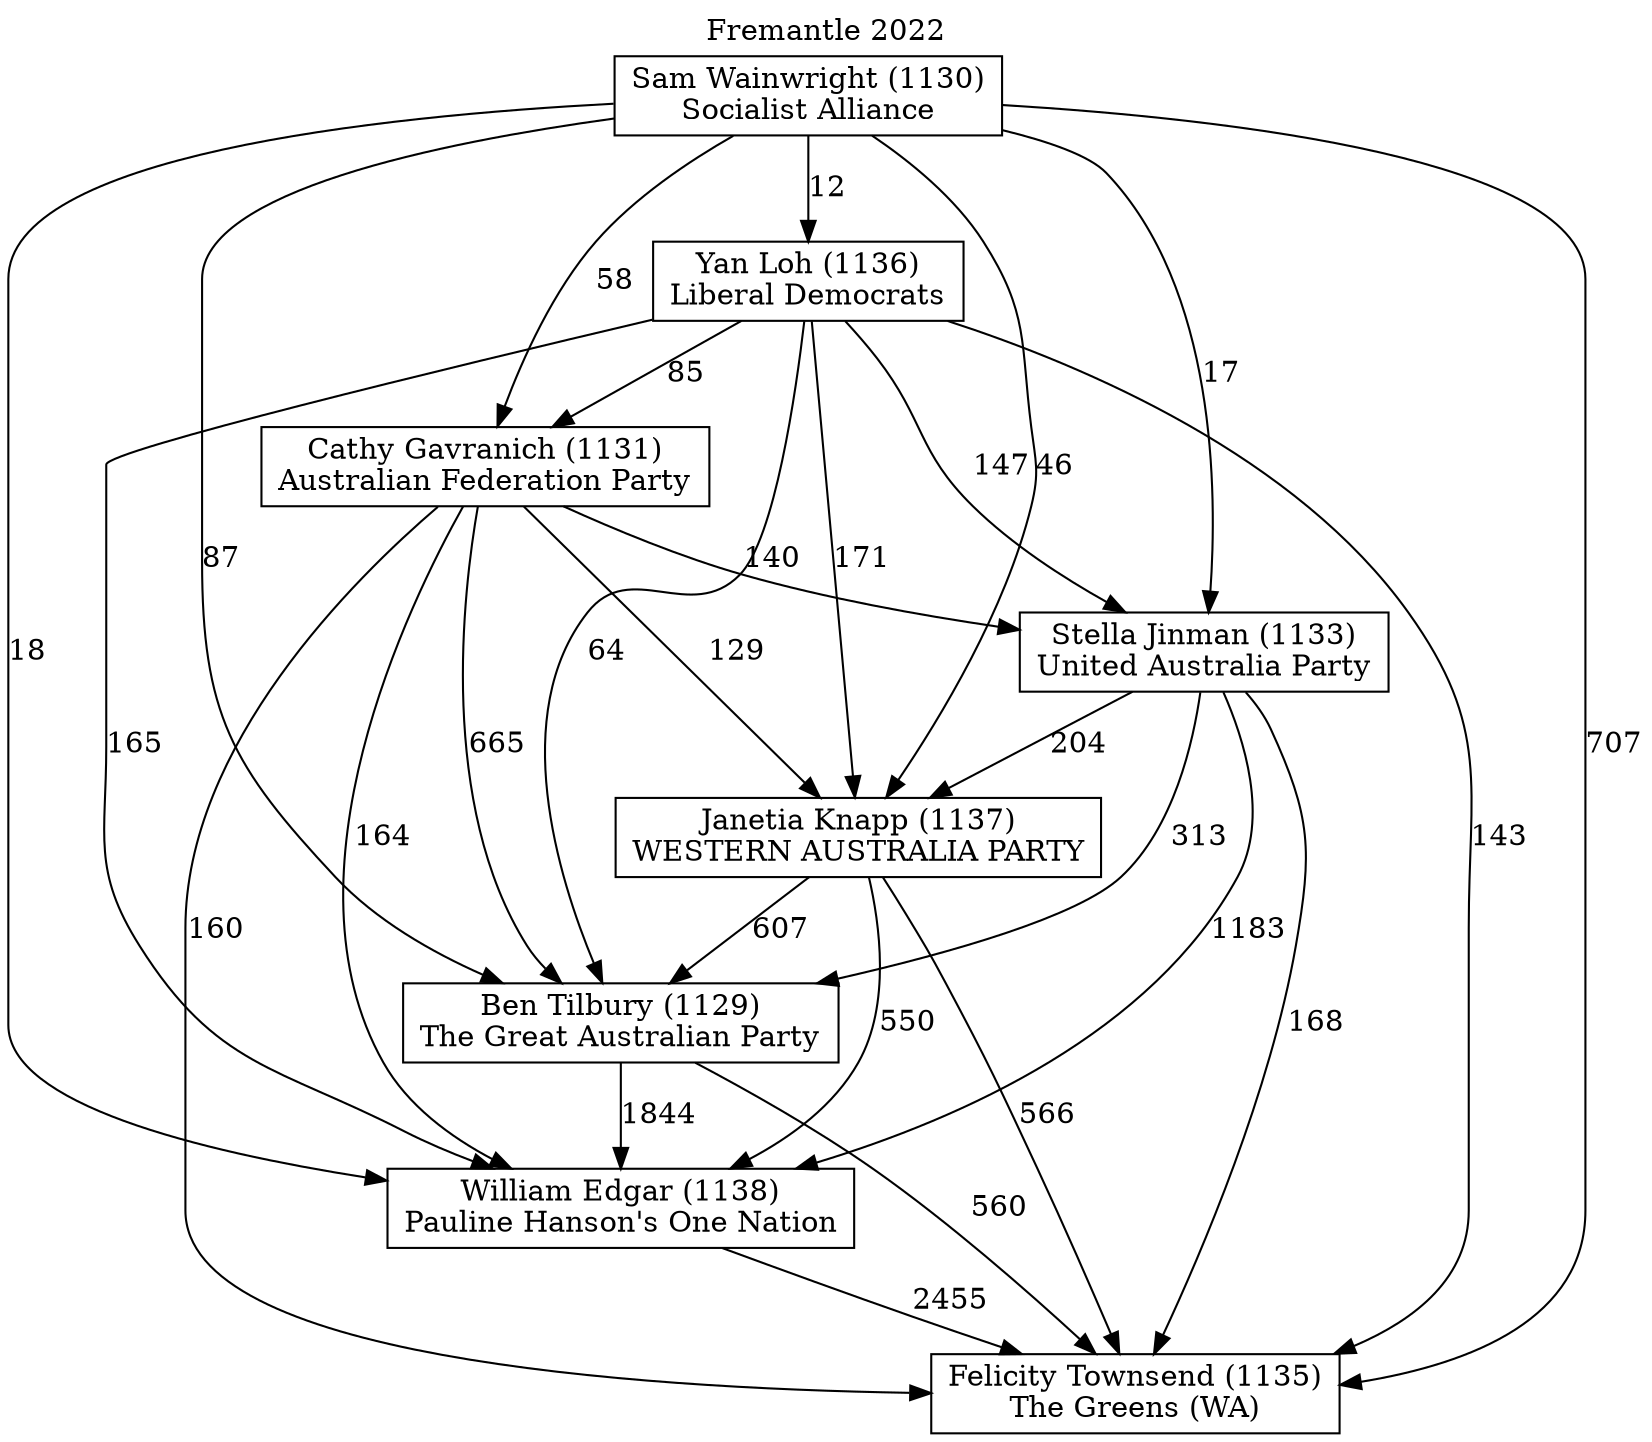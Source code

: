 // House preference flow
digraph "Felicity Townsend (1135)_Fremantle_2022" {
	graph [label="Fremantle 2022" labelloc=t mclimit=10]
	node [shape=box]
	"Ben Tilbury (1129)" [label="Ben Tilbury (1129)
The Great Australian Party"]
	"Stella Jinman (1133)" [label="Stella Jinman (1133)
United Australia Party"]
	"Yan Loh (1136)" [label="Yan Loh (1136)
Liberal Democrats"]
	"Sam Wainwright (1130)" [label="Sam Wainwright (1130)
Socialist Alliance"]
	"Janetia Knapp (1137)" [label="Janetia Knapp (1137)
WESTERN AUSTRALIA PARTY"]
	"William Edgar (1138)" [label="William Edgar (1138)
Pauline Hanson's One Nation"]
	"Cathy Gavranich (1131)" [label="Cathy Gavranich (1131)
Australian Federation Party"]
	"Felicity Townsend (1135)" [label="Felicity Townsend (1135)
The Greens (WA)"]
	"Sam Wainwright (1130)" -> "Stella Jinman (1133)" [label=17]
	"Stella Jinman (1133)" -> "Ben Tilbury (1129)" [label=313]
	"Yan Loh (1136)" -> "Stella Jinman (1133)" [label=147]
	"Yan Loh (1136)" -> "Felicity Townsend (1135)" [label=143]
	"Cathy Gavranich (1131)" -> "Janetia Knapp (1137)" [label=129]
	"Janetia Knapp (1137)" -> "Ben Tilbury (1129)" [label=607]
	"Yan Loh (1136)" -> "Cathy Gavranich (1131)" [label=85]
	"Yan Loh (1136)" -> "William Edgar (1138)" [label=165]
	"Sam Wainwright (1130)" -> "Janetia Knapp (1137)" [label=46]
	"Cathy Gavranich (1131)" -> "Stella Jinman (1133)" [label=140]
	"Sam Wainwright (1130)" -> "Cathy Gavranich (1131)" [label=58]
	"Yan Loh (1136)" -> "Ben Tilbury (1129)" [label=64]
	"Sam Wainwright (1130)" -> "William Edgar (1138)" [label=18]
	"Janetia Knapp (1137)" -> "William Edgar (1138)" [label=550]
	"Sam Wainwright (1130)" -> "Felicity Townsend (1135)" [label=707]
	"Stella Jinman (1133)" -> "Janetia Knapp (1137)" [label=204]
	"Stella Jinman (1133)" -> "William Edgar (1138)" [label=1183]
	"Ben Tilbury (1129)" -> "William Edgar (1138)" [label=1844]
	"Ben Tilbury (1129)" -> "Felicity Townsend (1135)" [label=560]
	"Sam Wainwright (1130)" -> "Ben Tilbury (1129)" [label=87]
	"Yan Loh (1136)" -> "Janetia Knapp (1137)" [label=171]
	"Cathy Gavranich (1131)" -> "William Edgar (1138)" [label=164]
	"William Edgar (1138)" -> "Felicity Townsend (1135)" [label=2455]
	"Cathy Gavranich (1131)" -> "Ben Tilbury (1129)" [label=665]
	"Stella Jinman (1133)" -> "Felicity Townsend (1135)" [label=168]
	"Sam Wainwright (1130)" -> "Yan Loh (1136)" [label=12]
	"Janetia Knapp (1137)" -> "Felicity Townsend (1135)" [label=566]
	"Cathy Gavranich (1131)" -> "Felicity Townsend (1135)" [label=160]
}
